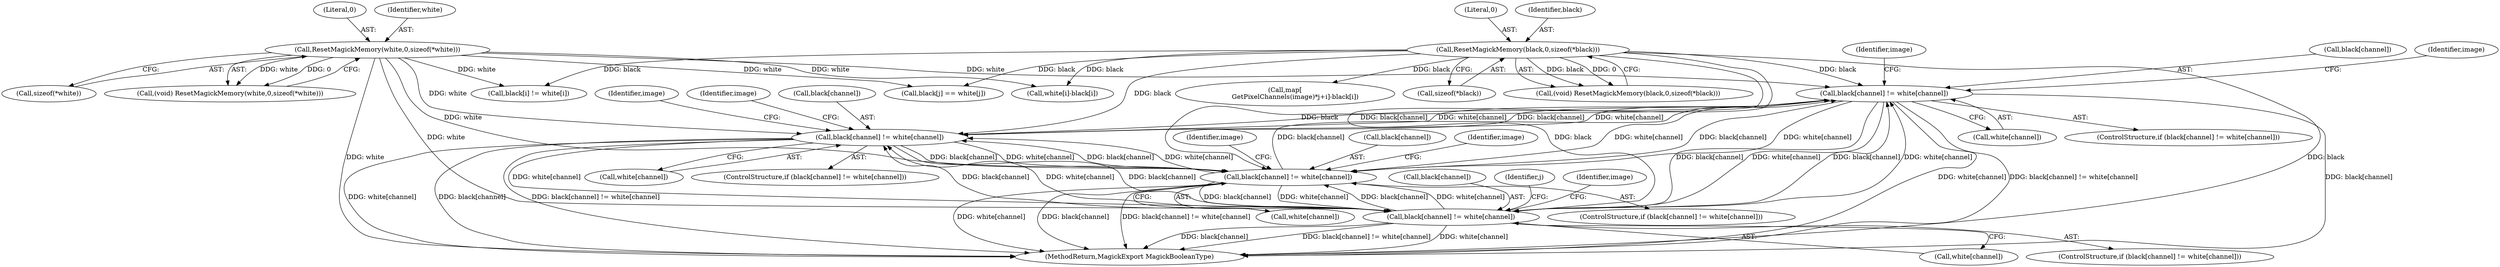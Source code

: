 digraph "0_ImageMagick_1cc6f0ccc92c20c7cab6c4a7335daf29c91f0d8e_0@array" {
"1000613" [label="(Call,black[channel] != white[channel])"];
"1000659" [label="(Call,black[channel] != white[channel])"];
"1000613" [label="(Call,black[channel] != white[channel])"];
"1000462" [label="(Call,ResetMagickMemory(black,0,sizeof(*black)))"];
"1000705" [label="(Call,black[channel] != white[channel])"];
"1000751" [label="(Call,black[channel] != white[channel])"];
"1000470" [label="(Call,ResetMagickMemory(white,0,sizeof(*white)))"];
"1000752" [label="(Call,black[channel])"];
"1000464" [label="(Literal,0)"];
"1000706" [label="(Call,black[channel])"];
"1000663" [label="(Call,white[channel])"];
"1000617" [label="(Call,white[channel])"];
"1000670" [label="(Identifier,image)"];
"1000557" [label="(Call,white[i]-black[i])"];
"1000705" [label="(Call,black[channel] != white[channel])"];
"1000473" [label="(Call,sizeof(*white))"];
"1000545" [label="(Call,map[\n          GetPixelChannels(image)*j+i]-black[i])"];
"1000740" [label="(Identifier,image)"];
"1000510" [label="(Call,black[i] != white[i])"];
"1000462" [label="(Call,ResetMagickMemory(black,0,sizeof(*black)))"];
"1000892" [label="(Call,black[j] == white[j])"];
"1000659" [label="(Call,black[channel] != white[channel])"];
"1000716" [label="(Identifier,image)"];
"1000751" [label="(Call,black[channel] != white[channel])"];
"1000624" [label="(Identifier,image)"];
"1000694" [label="(Identifier,image)"];
"1000658" [label="(ControlStructure,if (black[channel] != white[channel]))"];
"1000465" [label="(Call,sizeof(*black))"];
"1000755" [label="(Call,white[channel])"];
"1000648" [label="(Identifier,image)"];
"1000472" [label="(Literal,0)"];
"1000660" [label="(Call,black[channel])"];
"1000470" [label="(Call,ResetMagickMemory(white,0,sizeof(*white)))"];
"1000750" [label="(ControlStructure,if (black[channel] != white[channel]))"];
"1000596" [label="(Identifier,j)"];
"1000468" [label="(Call,(void) ResetMagickMemory(white,0,sizeof(*white)))"];
"1000471" [label="(Identifier,white)"];
"1000460" [label="(Call,(void) ResetMagickMemory(black,0,sizeof(*black)))"];
"1000704" [label="(ControlStructure,if (black[channel] != white[channel]))"];
"1000709" [label="(Call,white[channel])"];
"1000762" [label="(Identifier,image)"];
"1000613" [label="(Call,black[channel] != white[channel])"];
"1000463" [label="(Identifier,black)"];
"1000612" [label="(ControlStructure,if (black[channel] != white[channel]))"];
"1000968" [label="(MethodReturn,MagickExport MagickBooleanType)"];
"1000614" [label="(Call,black[channel])"];
"1000613" -> "1000612"  [label="AST: "];
"1000613" -> "1000617"  [label="CFG: "];
"1000614" -> "1000613"  [label="AST: "];
"1000617" -> "1000613"  [label="AST: "];
"1000624" -> "1000613"  [label="CFG: "];
"1000648" -> "1000613"  [label="CFG: "];
"1000613" -> "1000968"  [label="DDG: black[channel]"];
"1000613" -> "1000968"  [label="DDG: white[channel]"];
"1000613" -> "1000968"  [label="DDG: black[channel] != white[channel]"];
"1000659" -> "1000613"  [label="DDG: black[channel]"];
"1000659" -> "1000613"  [label="DDG: white[channel]"];
"1000462" -> "1000613"  [label="DDG: black"];
"1000705" -> "1000613"  [label="DDG: black[channel]"];
"1000705" -> "1000613"  [label="DDG: white[channel]"];
"1000751" -> "1000613"  [label="DDG: black[channel]"];
"1000751" -> "1000613"  [label="DDG: white[channel]"];
"1000470" -> "1000613"  [label="DDG: white"];
"1000613" -> "1000659"  [label="DDG: black[channel]"];
"1000613" -> "1000659"  [label="DDG: white[channel]"];
"1000613" -> "1000705"  [label="DDG: black[channel]"];
"1000613" -> "1000705"  [label="DDG: white[channel]"];
"1000613" -> "1000751"  [label="DDG: black[channel]"];
"1000613" -> "1000751"  [label="DDG: white[channel]"];
"1000659" -> "1000658"  [label="AST: "];
"1000659" -> "1000663"  [label="CFG: "];
"1000660" -> "1000659"  [label="AST: "];
"1000663" -> "1000659"  [label="AST: "];
"1000670" -> "1000659"  [label="CFG: "];
"1000694" -> "1000659"  [label="CFG: "];
"1000659" -> "1000968"  [label="DDG: white[channel]"];
"1000659" -> "1000968"  [label="DDG: black[channel]"];
"1000659" -> "1000968"  [label="DDG: black[channel] != white[channel]"];
"1000462" -> "1000659"  [label="DDG: black"];
"1000705" -> "1000659"  [label="DDG: black[channel]"];
"1000705" -> "1000659"  [label="DDG: white[channel]"];
"1000751" -> "1000659"  [label="DDG: black[channel]"];
"1000751" -> "1000659"  [label="DDG: white[channel]"];
"1000470" -> "1000659"  [label="DDG: white"];
"1000659" -> "1000705"  [label="DDG: black[channel]"];
"1000659" -> "1000705"  [label="DDG: white[channel]"];
"1000659" -> "1000751"  [label="DDG: black[channel]"];
"1000659" -> "1000751"  [label="DDG: white[channel]"];
"1000462" -> "1000460"  [label="AST: "];
"1000462" -> "1000465"  [label="CFG: "];
"1000463" -> "1000462"  [label="AST: "];
"1000464" -> "1000462"  [label="AST: "];
"1000465" -> "1000462"  [label="AST: "];
"1000460" -> "1000462"  [label="CFG: "];
"1000462" -> "1000968"  [label="DDG: black"];
"1000462" -> "1000460"  [label="DDG: black"];
"1000462" -> "1000460"  [label="DDG: 0"];
"1000462" -> "1000510"  [label="DDG: black"];
"1000462" -> "1000545"  [label="DDG: black"];
"1000462" -> "1000557"  [label="DDG: black"];
"1000462" -> "1000705"  [label="DDG: black"];
"1000462" -> "1000751"  [label="DDG: black"];
"1000462" -> "1000892"  [label="DDG: black"];
"1000705" -> "1000704"  [label="AST: "];
"1000705" -> "1000709"  [label="CFG: "];
"1000706" -> "1000705"  [label="AST: "];
"1000709" -> "1000705"  [label="AST: "];
"1000716" -> "1000705"  [label="CFG: "];
"1000740" -> "1000705"  [label="CFG: "];
"1000705" -> "1000968"  [label="DDG: white[channel]"];
"1000705" -> "1000968"  [label="DDG: black[channel]"];
"1000705" -> "1000968"  [label="DDG: black[channel] != white[channel]"];
"1000751" -> "1000705"  [label="DDG: black[channel]"];
"1000751" -> "1000705"  [label="DDG: white[channel]"];
"1000470" -> "1000705"  [label="DDG: white"];
"1000705" -> "1000751"  [label="DDG: black[channel]"];
"1000705" -> "1000751"  [label="DDG: white[channel]"];
"1000751" -> "1000750"  [label="AST: "];
"1000751" -> "1000755"  [label="CFG: "];
"1000752" -> "1000751"  [label="AST: "];
"1000755" -> "1000751"  [label="AST: "];
"1000762" -> "1000751"  [label="CFG: "];
"1000596" -> "1000751"  [label="CFG: "];
"1000751" -> "1000968"  [label="DDG: black[channel] != white[channel]"];
"1000751" -> "1000968"  [label="DDG: white[channel]"];
"1000751" -> "1000968"  [label="DDG: black[channel]"];
"1000470" -> "1000751"  [label="DDG: white"];
"1000470" -> "1000468"  [label="AST: "];
"1000470" -> "1000473"  [label="CFG: "];
"1000471" -> "1000470"  [label="AST: "];
"1000472" -> "1000470"  [label="AST: "];
"1000473" -> "1000470"  [label="AST: "];
"1000468" -> "1000470"  [label="CFG: "];
"1000470" -> "1000968"  [label="DDG: white"];
"1000470" -> "1000468"  [label="DDG: white"];
"1000470" -> "1000468"  [label="DDG: 0"];
"1000470" -> "1000510"  [label="DDG: white"];
"1000470" -> "1000557"  [label="DDG: white"];
"1000470" -> "1000892"  [label="DDG: white"];
}
